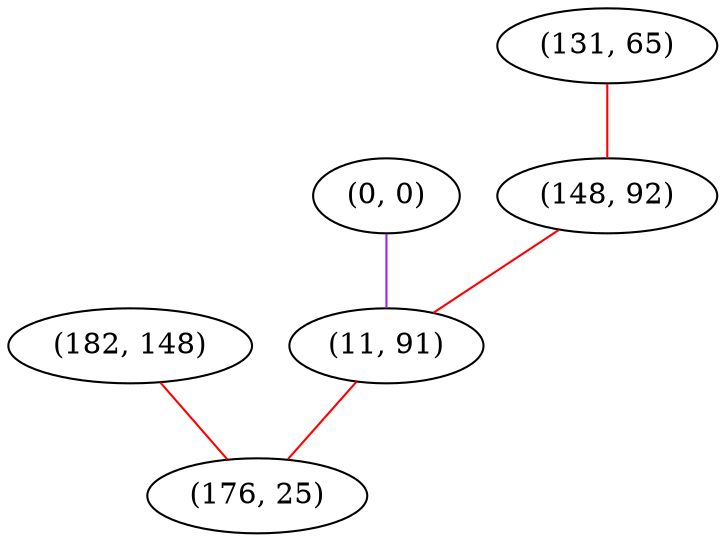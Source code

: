 graph "" {
"(182, 148)";
"(0, 0)";
"(131, 65)";
"(148, 92)";
"(11, 91)";
"(176, 25)";
"(182, 148)" -- "(176, 25)"  [color=red, key=0, weight=1];
"(0, 0)" -- "(11, 91)"  [color=purple, key=0, weight=4];
"(131, 65)" -- "(148, 92)"  [color=red, key=0, weight=1];
"(148, 92)" -- "(11, 91)"  [color=red, key=0, weight=1];
"(11, 91)" -- "(176, 25)"  [color=red, key=0, weight=1];
}
